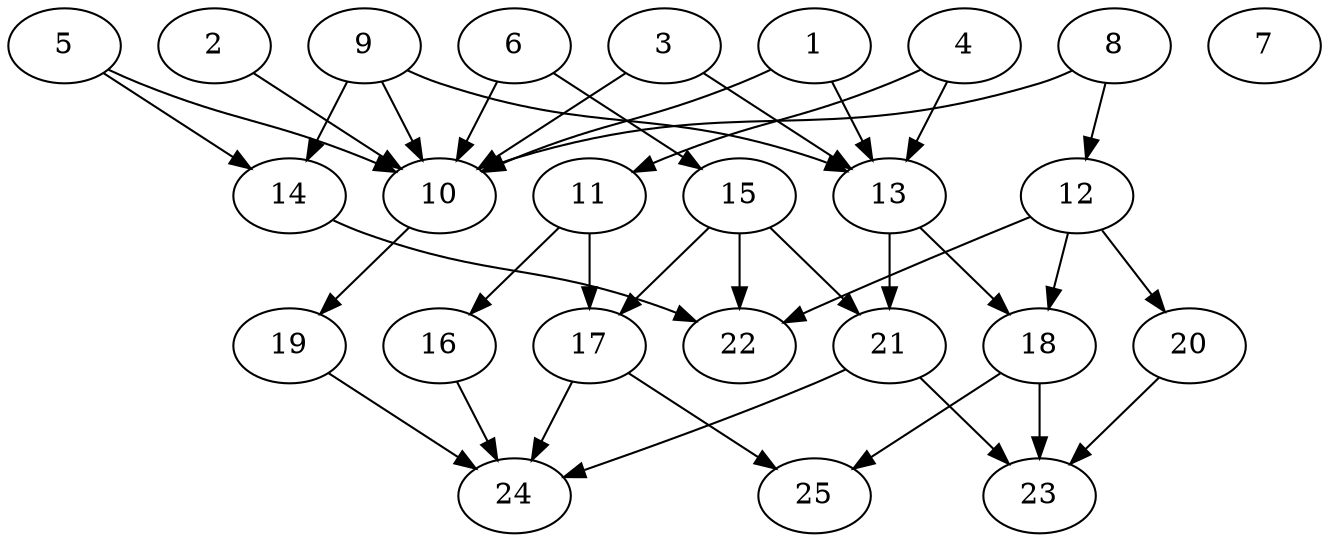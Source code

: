 // DAG automatically generated by daggen at Thu Oct  3 14:00:39 2019
// ./daggen --dot -n 25 --ccr 0.4 --fat 0.7 --regular 0.7 --density 0.7 --mindata 5242880 --maxdata 52428800 
digraph G {
  1 [size="44776960", alpha="0.14", expect_size="17910784"] 
  1 -> 10 [size ="17910784"]
  1 -> 13 [size ="17910784"]
  2 [size="35164160", alpha="0.05", expect_size="14065664"] 
  2 -> 10 [size ="14065664"]
  3 [size="124119040", alpha="0.09", expect_size="49647616"] 
  3 -> 10 [size ="49647616"]
  3 -> 13 [size ="49647616"]
  4 [size="47526400", alpha="0.11", expect_size="19010560"] 
  4 -> 11 [size ="19010560"]
  4 -> 13 [size ="19010560"]
  5 [size="23088640", alpha="0.12", expect_size="9235456"] 
  5 -> 10 [size ="9235456"]
  5 -> 14 [size ="9235456"]
  6 [size="41410560", alpha="0.01", expect_size="16564224"] 
  6 -> 10 [size ="16564224"]
  6 -> 15 [size ="16564224"]
  7 [size="17507840", alpha="0.15", expect_size="7003136"] 
  8 [size="129930240", alpha="0.09", expect_size="51972096"] 
  8 -> 10 [size ="51972096"]
  8 -> 12 [size ="51972096"]
  9 [size="102599680", alpha="0.11", expect_size="41039872"] 
  9 -> 10 [size ="41039872"]
  9 -> 13 [size ="41039872"]
  9 -> 14 [size ="41039872"]
  10 [size="57743360", alpha="0.14", expect_size="23097344"] 
  10 -> 19 [size ="23097344"]
  11 [size="69895680", alpha="0.13", expect_size="27958272"] 
  11 -> 16 [size ="27958272"]
  11 -> 17 [size ="27958272"]
  12 [size="35287040", alpha="0.17", expect_size="14114816"] 
  12 -> 18 [size ="14114816"]
  12 -> 20 [size ="14114816"]
  12 -> 22 [size ="14114816"]
  13 [size="64691200", alpha="0.07", expect_size="25876480"] 
  13 -> 18 [size ="25876480"]
  13 -> 21 [size ="25876480"]
  14 [size="116633600", alpha="0.04", expect_size="46653440"] 
  14 -> 22 [size ="46653440"]
  15 [size="64440320", alpha="0.07", expect_size="25776128"] 
  15 -> 17 [size ="25776128"]
  15 -> 21 [size ="25776128"]
  15 -> 22 [size ="25776128"]
  16 [size="16337920", alpha="0.00", expect_size="6535168"] 
  16 -> 24 [size ="6535168"]
  17 [size="19632640", alpha="0.06", expect_size="7853056"] 
  17 -> 24 [size ="7853056"]
  17 -> 25 [size ="7853056"]
  18 [size="107315200", alpha="0.07", expect_size="42926080"] 
  18 -> 23 [size ="42926080"]
  18 -> 25 [size ="42926080"]
  19 [size="39718400", alpha="0.12", expect_size="15887360"] 
  19 -> 24 [size ="15887360"]
  20 [size="102625280", alpha="0.19", expect_size="41050112"] 
  20 -> 23 [size ="41050112"]
  21 [size="65034240", alpha="0.11", expect_size="26013696"] 
  21 -> 23 [size ="26013696"]
  21 -> 24 [size ="26013696"]
  22 [size="24445440", alpha="0.07", expect_size="9778176"] 
  23 [size="125544960", alpha="0.02", expect_size="50217984"] 
  24 [size="47636480", alpha="0.03", expect_size="19054592"] 
  25 [size="69155840", alpha="0.05", expect_size="27662336"] 
}
